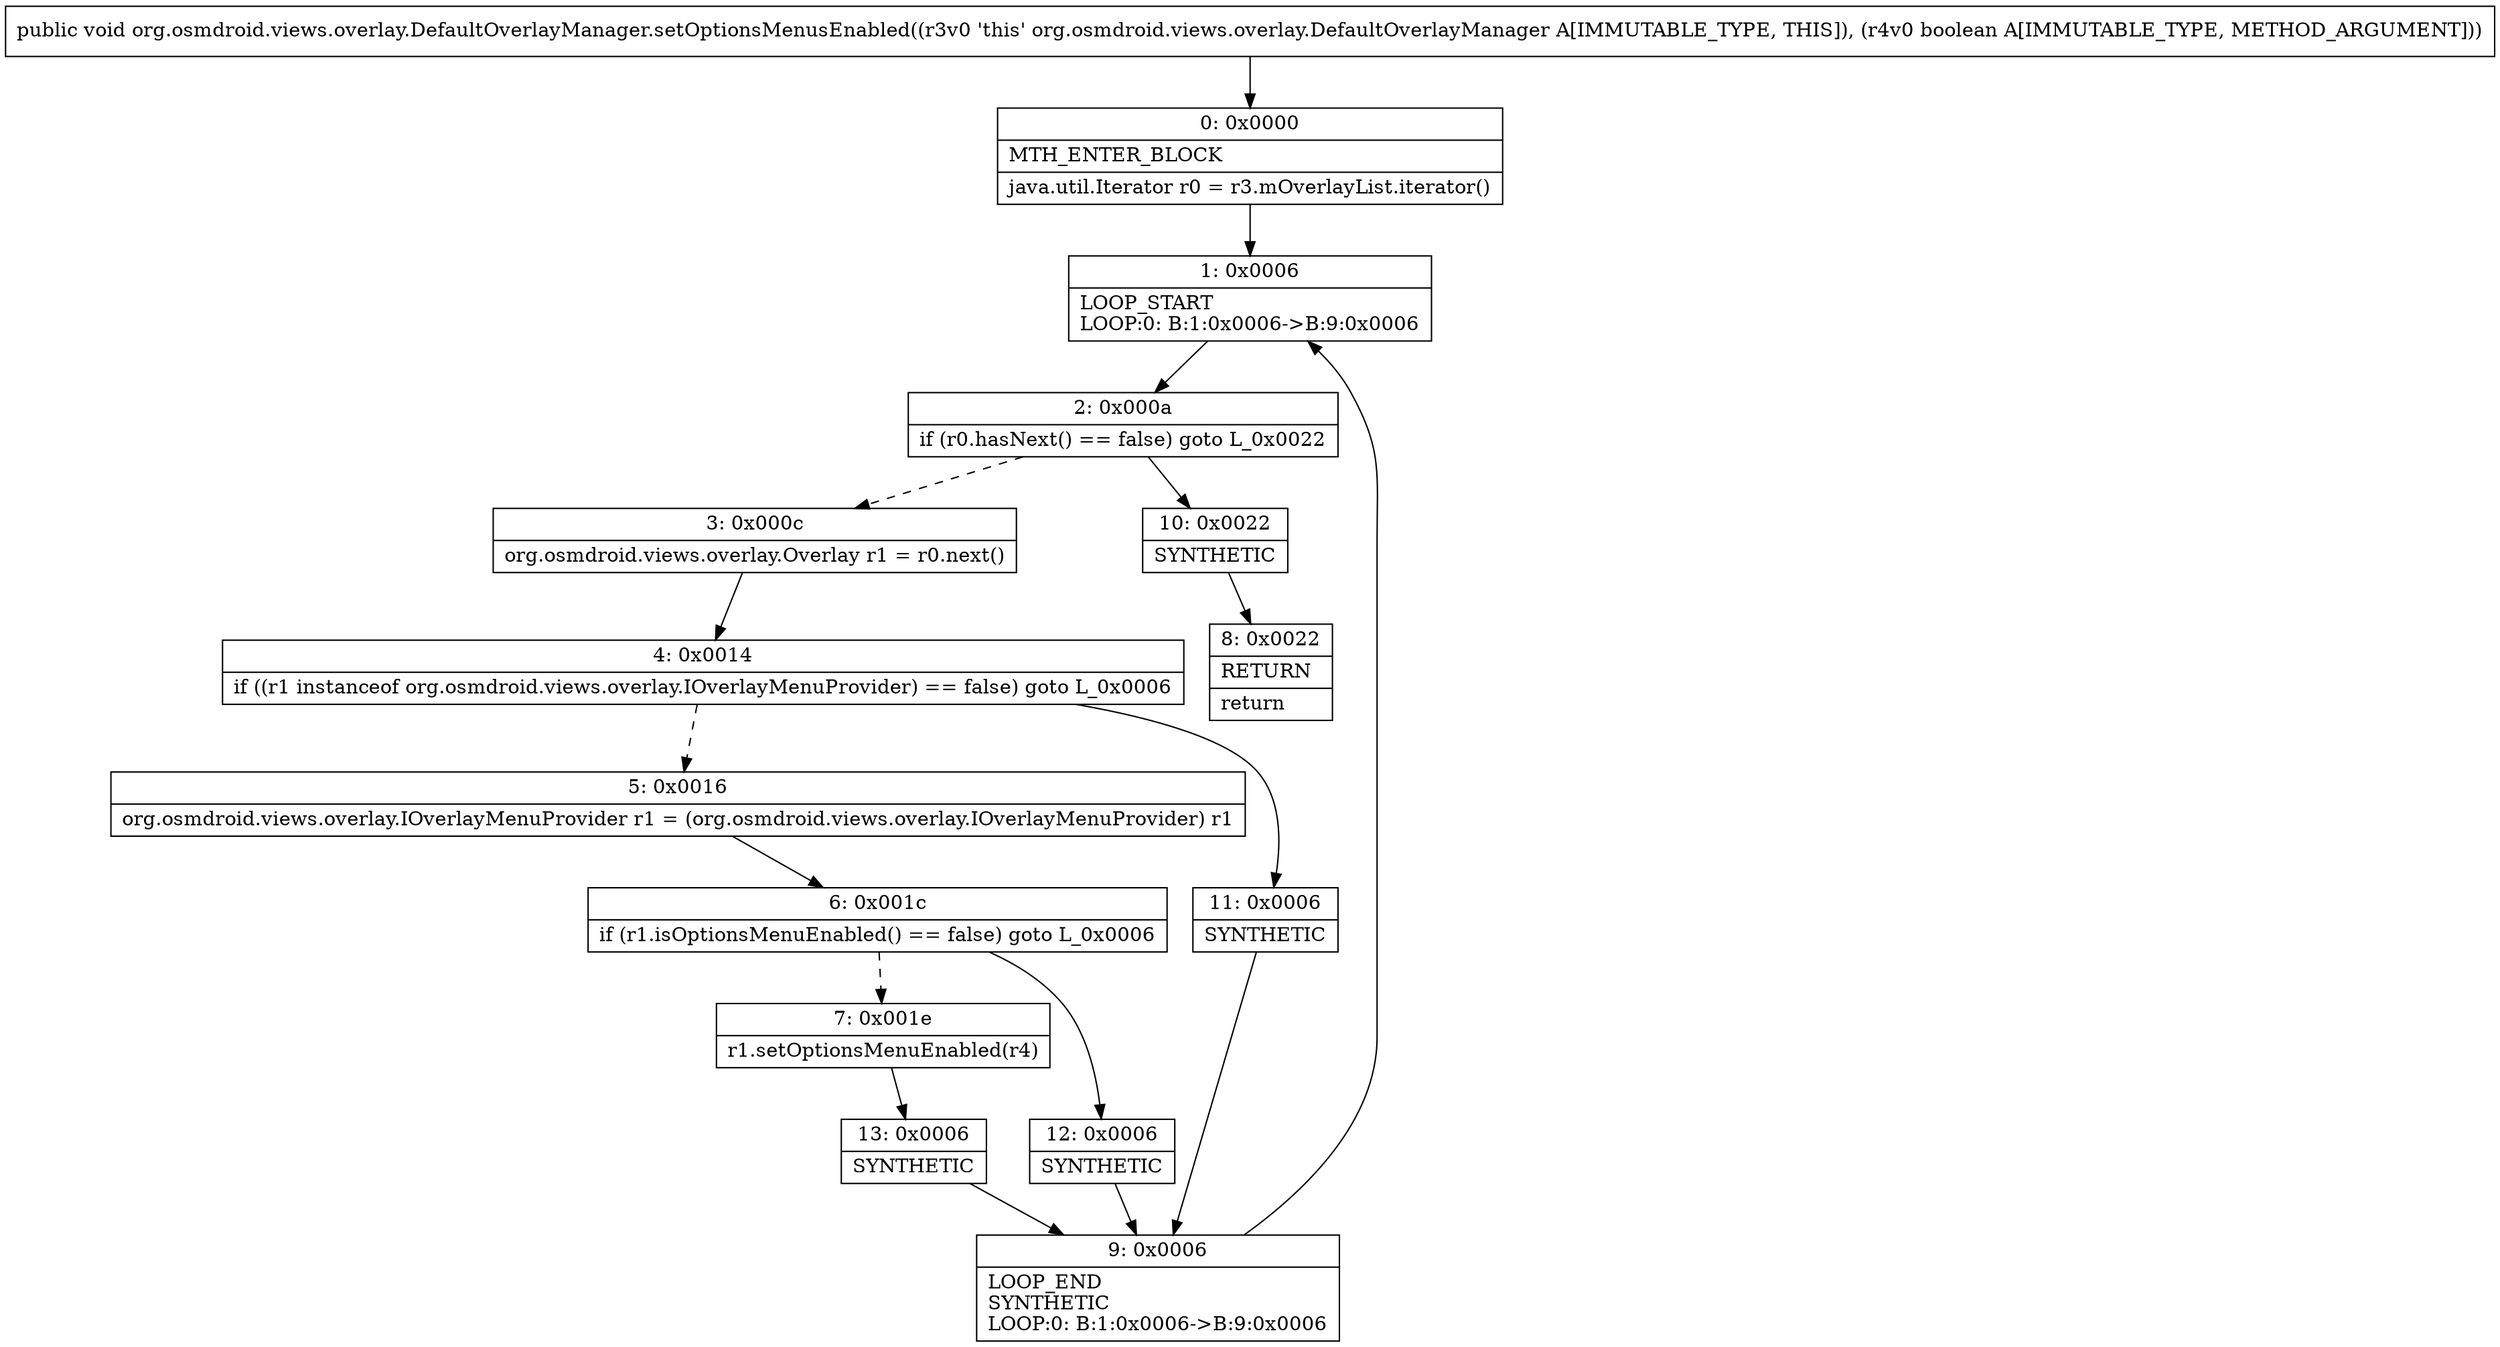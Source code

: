 digraph "CFG fororg.osmdroid.views.overlay.DefaultOverlayManager.setOptionsMenusEnabled(Z)V" {
Node_0 [shape=record,label="{0\:\ 0x0000|MTH_ENTER_BLOCK\l|java.util.Iterator r0 = r3.mOverlayList.iterator()\l}"];
Node_1 [shape=record,label="{1\:\ 0x0006|LOOP_START\lLOOP:0: B:1:0x0006\-\>B:9:0x0006\l}"];
Node_2 [shape=record,label="{2\:\ 0x000a|if (r0.hasNext() == false) goto L_0x0022\l}"];
Node_3 [shape=record,label="{3\:\ 0x000c|org.osmdroid.views.overlay.Overlay r1 = r0.next()\l}"];
Node_4 [shape=record,label="{4\:\ 0x0014|if ((r1 instanceof org.osmdroid.views.overlay.IOverlayMenuProvider) == false) goto L_0x0006\l}"];
Node_5 [shape=record,label="{5\:\ 0x0016|org.osmdroid.views.overlay.IOverlayMenuProvider r1 = (org.osmdroid.views.overlay.IOverlayMenuProvider) r1\l}"];
Node_6 [shape=record,label="{6\:\ 0x001c|if (r1.isOptionsMenuEnabled() == false) goto L_0x0006\l}"];
Node_7 [shape=record,label="{7\:\ 0x001e|r1.setOptionsMenuEnabled(r4)\l}"];
Node_8 [shape=record,label="{8\:\ 0x0022|RETURN\l|return\l}"];
Node_9 [shape=record,label="{9\:\ 0x0006|LOOP_END\lSYNTHETIC\lLOOP:0: B:1:0x0006\-\>B:9:0x0006\l}"];
Node_10 [shape=record,label="{10\:\ 0x0022|SYNTHETIC\l}"];
Node_11 [shape=record,label="{11\:\ 0x0006|SYNTHETIC\l}"];
Node_12 [shape=record,label="{12\:\ 0x0006|SYNTHETIC\l}"];
Node_13 [shape=record,label="{13\:\ 0x0006|SYNTHETIC\l}"];
MethodNode[shape=record,label="{public void org.osmdroid.views.overlay.DefaultOverlayManager.setOptionsMenusEnabled((r3v0 'this' org.osmdroid.views.overlay.DefaultOverlayManager A[IMMUTABLE_TYPE, THIS]), (r4v0 boolean A[IMMUTABLE_TYPE, METHOD_ARGUMENT])) }"];
MethodNode -> Node_0;
Node_0 -> Node_1;
Node_1 -> Node_2;
Node_2 -> Node_3[style=dashed];
Node_2 -> Node_10;
Node_3 -> Node_4;
Node_4 -> Node_5[style=dashed];
Node_4 -> Node_11;
Node_5 -> Node_6;
Node_6 -> Node_7[style=dashed];
Node_6 -> Node_12;
Node_7 -> Node_13;
Node_9 -> Node_1;
Node_10 -> Node_8;
Node_11 -> Node_9;
Node_12 -> Node_9;
Node_13 -> Node_9;
}

